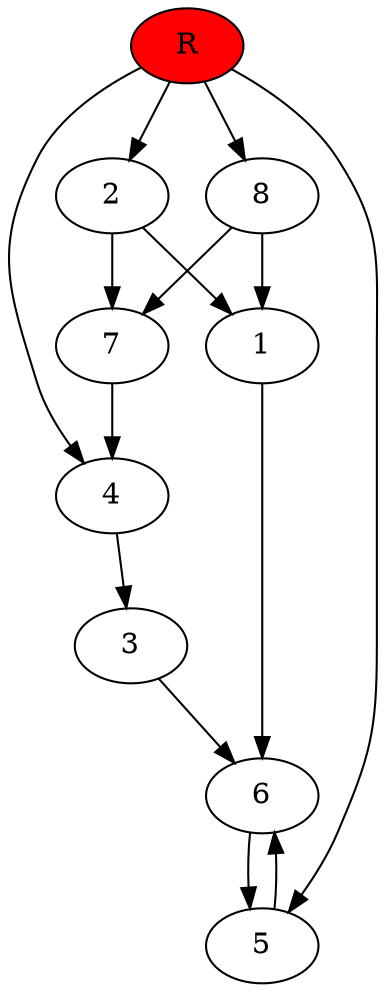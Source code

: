 digraph prb11047 {
	1
	2
	3
	4
	5
	6
	7
	8
	R [fillcolor="#ff0000" style=filled]
	1 -> 6
	2 -> 1
	2 -> 7
	3 -> 6
	4 -> 3
	5 -> 6
	6 -> 5
	7 -> 4
	8 -> 1
	8 -> 7
	R -> 2
	R -> 4
	R -> 5
	R -> 8
}

